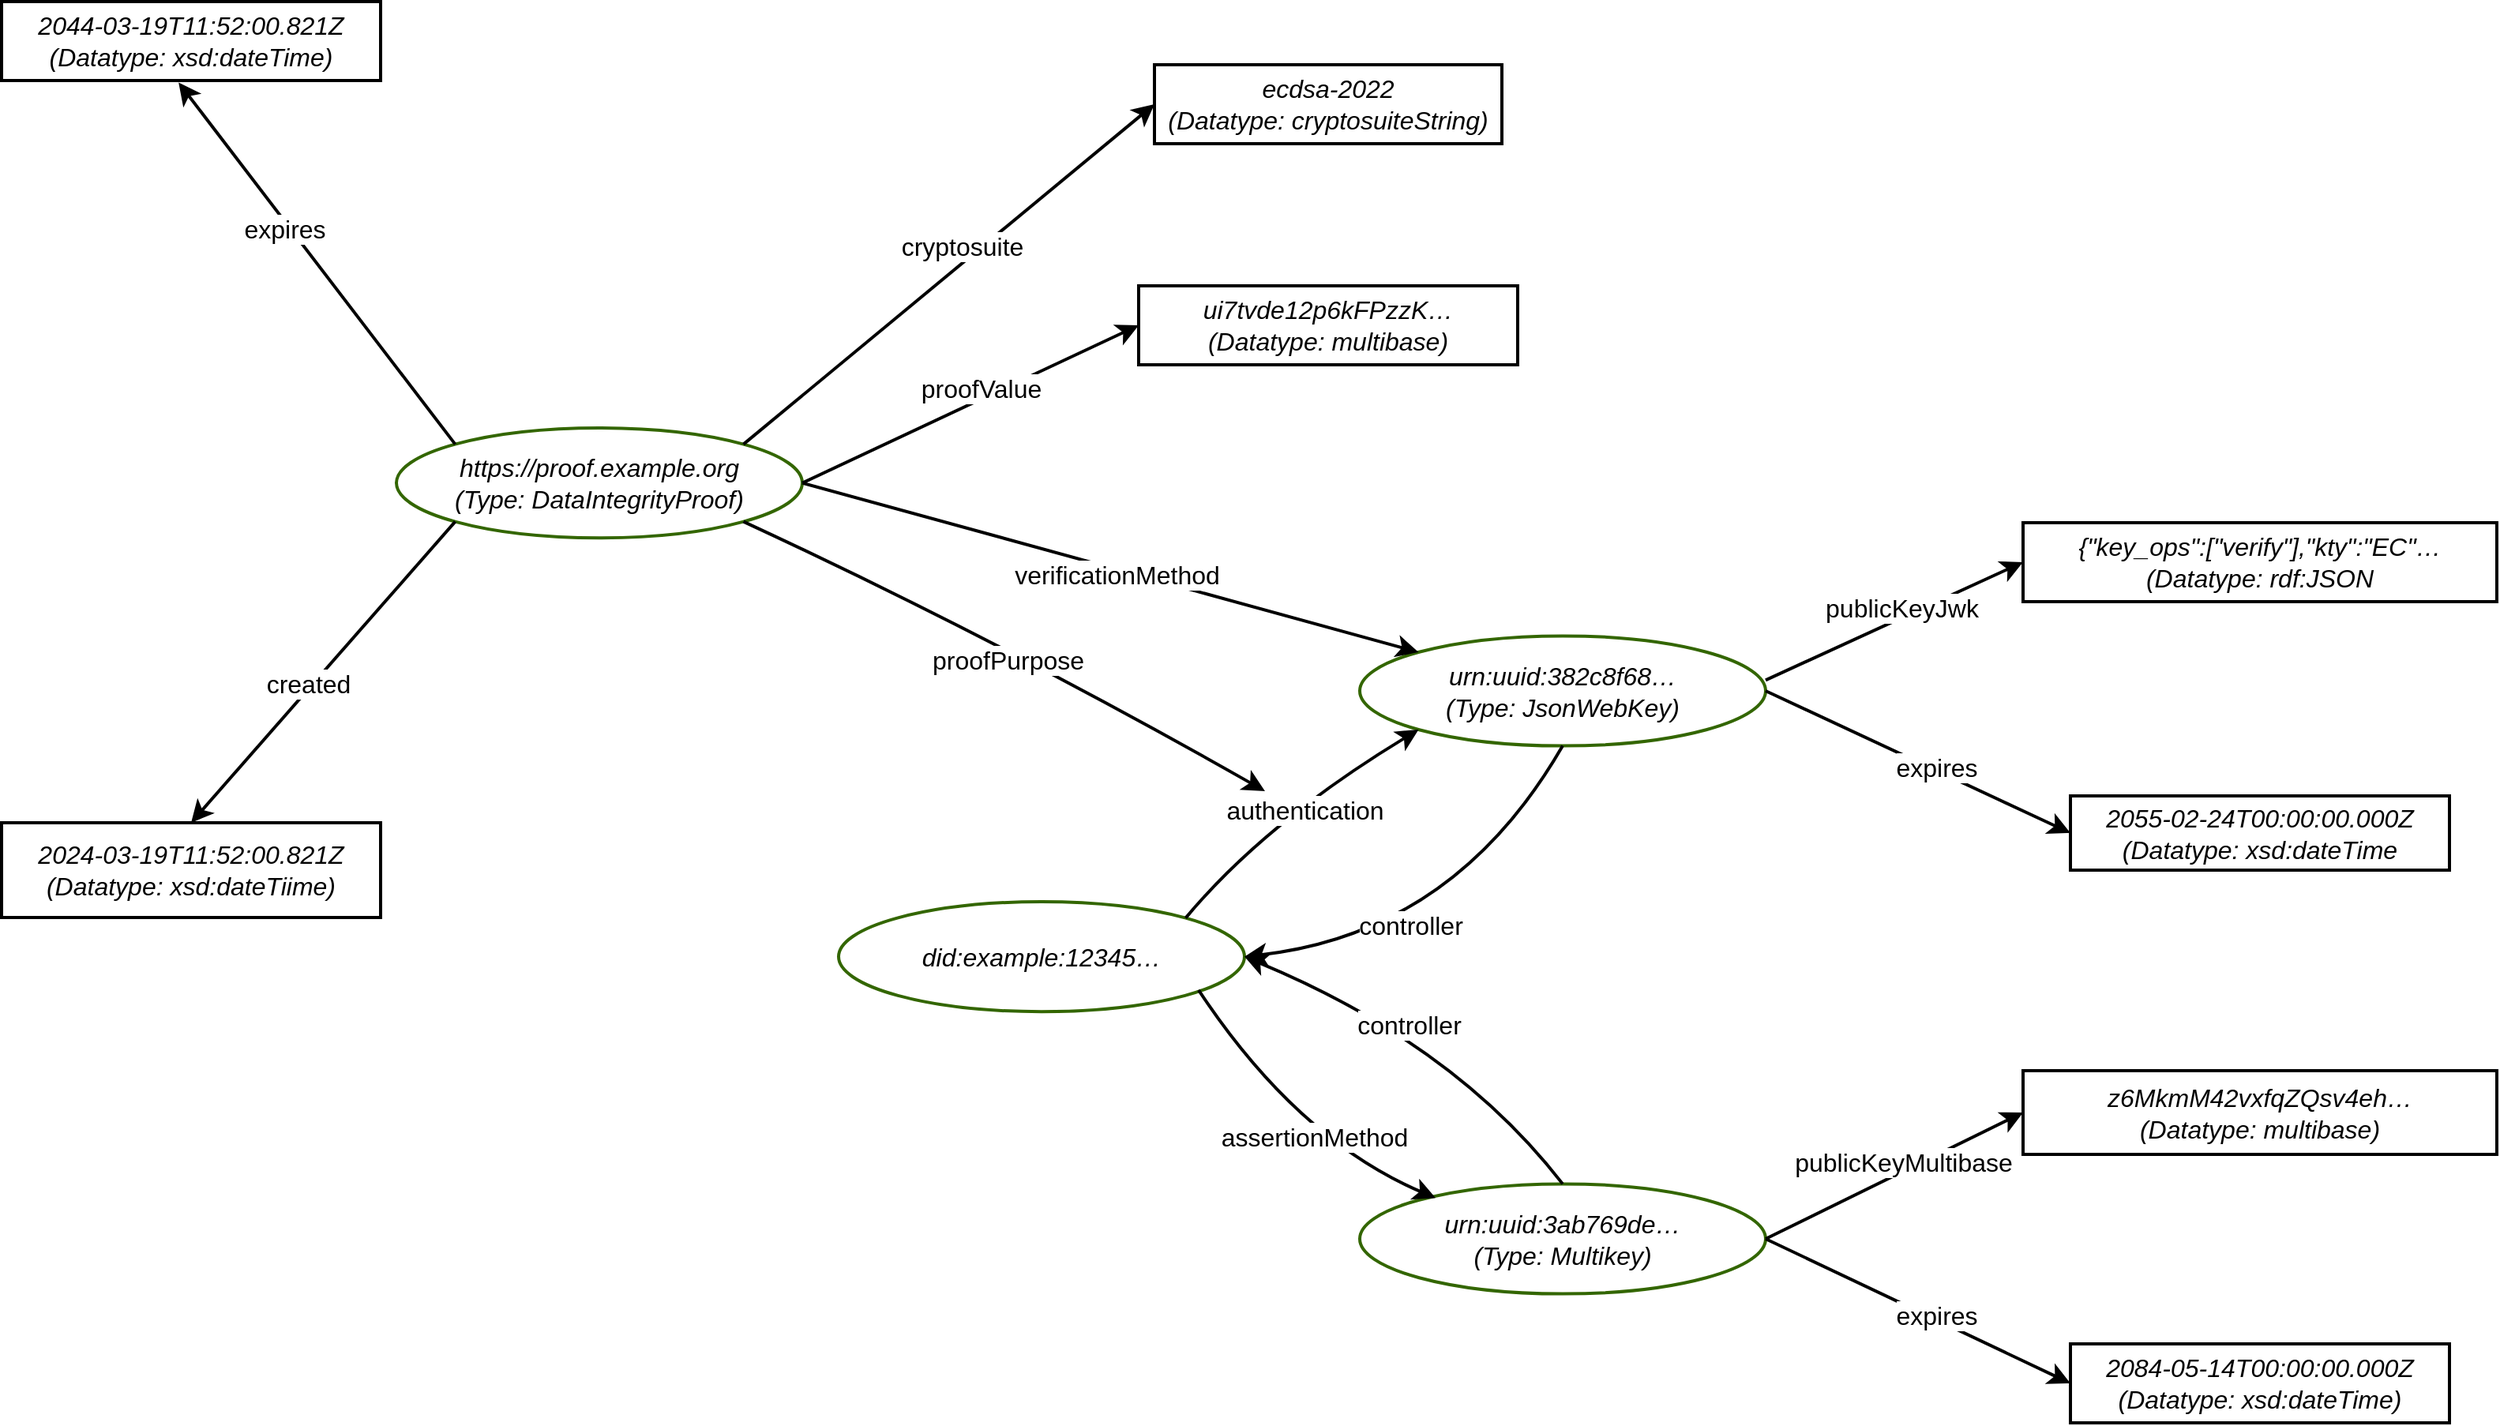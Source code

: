 <mxfile version="24.0.4" type="device">
  <diagram name="Page-1" id="ZRe_wIOORr0k_d4isBBX">
    <mxGraphModel dx="4193" dy="2043" grid="1" gridSize="10" guides="1" tooltips="1" connect="1" arrows="1" fold="1" page="1" pageScale="1" pageWidth="1169" pageHeight="827" math="0" shadow="0">
      <root>
        <mxCell id="0" />
        <mxCell id="1" parent="0" />
        <UserObject label="&lt;i&gt;https://proof.example.org&lt;/i&gt;&lt;div&gt;&lt;i&gt;(Type: DataIntegrityProof)&lt;/i&gt;&lt;/div&gt;" id="I-3xDNqU13IutiKupr62-4">
          <mxCell style="ellipse;whiteSpace=wrap;html=1;fontSize=16;fillColor=none;strokeWidth=2;strokeColor=#336600;" parent="1" vertex="1">
            <mxGeometry x="-1560" y="-460" width="257" height="69.61" as="geometry" />
          </mxCell>
        </UserObject>
        <UserObject label="&lt;i&gt;&lt;font color=&quot;#000000&quot;&gt;ecdsa-2022&lt;/font&gt;&lt;/i&gt;&lt;div&gt;&lt;i&gt;&lt;font color=&quot;#000000&quot;&gt;(Datatype: cryptosuiteString)&lt;/font&gt;&lt;/i&gt;&lt;/div&gt;" id="I-3xDNqU13IutiKupr62-12">
          <mxCell style="rounded=0;whiteSpace=wrap;html=1;fontSize=16;fillColor=none;strokeWidth=2;" parent="1" vertex="1">
            <mxGeometry x="-1080" y="-690" width="220" height="50" as="geometry" />
          </mxCell>
        </UserObject>
        <mxCell id="I-3xDNqU13IutiKupr62-27" value="" style="endArrow=classic;html=1;rounded=0;fontSize=12;startSize=8;endSize=8;curved=1;entryX=0;entryY=0.5;entryDx=0;entryDy=0;exitX=1;exitY=0;exitDx=0;exitDy=0;strokeWidth=2;fontStyle=2" parent="1" source="I-3xDNqU13IutiKupr62-4" target="I-3xDNqU13IutiKupr62-12" edge="1">
          <mxGeometry width="50" height="50" relative="1" as="geometry">
            <mxPoint x="-804" y="-134.61" as="sourcePoint" />
            <mxPoint x="-791.5" y="-85.61" as="targetPoint" />
          </mxGeometry>
        </mxCell>
        <mxCell id="I-3xDNqU13IutiKupr62-28" value="cryptosuite" style="edgeLabel;html=1;align=center;verticalAlign=middle;resizable=0;points=[];fontSize=16;" parent="I-3xDNqU13IutiKupr62-27" vertex="1" connectable="0">
          <mxGeometry x="0.135" y="-2" relative="1" as="geometry">
            <mxPoint x="-11" y="-5" as="offset" />
          </mxGeometry>
        </mxCell>
        <UserObject label="&lt;i&gt;&lt;font color=&quot;#000000&quot;&gt;2024-03-19T&lt;/font&gt;11:52:00.821Z&lt;/i&gt;&lt;div&gt;&lt;i&gt;(Datatype: xsd:dateTiime)&lt;/i&gt;&lt;/div&gt;" id="HRplg5cOvGm0gZk61Yn5-3">
          <mxCell style="rounded=0;whiteSpace=wrap;html=1;fontSize=16;fillColor=none;strokeWidth=2;" parent="1" vertex="1">
            <mxGeometry x="-1810" y="-210" width="240" height="60" as="geometry" />
          </mxCell>
        </UserObject>
        <UserObject label="&lt;i&gt;ui7tvde12p6kFPzzK…&lt;/i&gt;&lt;div&gt;&lt;i&gt;(Datatype: multibase)&lt;/i&gt;&lt;/div&gt;" id="HRplg5cOvGm0gZk61Yn5-4">
          <mxCell style="rounded=0;whiteSpace=wrap;html=1;fontSize=16;fillColor=none;strokeWidth=2;" parent="1" vertex="1">
            <mxGeometry x="-1090" y="-550" width="240" height="50" as="geometry" />
          </mxCell>
        </UserObject>
        <UserObject label="&lt;i&gt;&lt;font color=&quot;#000000&quot;&gt;2044-03-19T&lt;/font&gt;11:52:00.821Z&lt;/i&gt;&lt;div&gt;&lt;i&gt;(Datatype: xsd:dateTime)&lt;/i&gt;&lt;/div&gt;" id="HRplg5cOvGm0gZk61Yn5-5">
          <mxCell style="rounded=0;whiteSpace=wrap;html=1;fontSize=16;fillColor=none;strokeWidth=2;" parent="1" vertex="1">
            <mxGeometry x="-1810" y="-730" width="240" height="50" as="geometry" />
          </mxCell>
        </UserObject>
        <mxCell id="HRplg5cOvGm0gZk61Yn5-6" value="" style="endArrow=classic;html=1;rounded=0;fontSize=12;startSize=8;endSize=8;curved=1;entryX=0.5;entryY=0;entryDx=0;entryDy=0;exitX=0;exitY=1;exitDx=0;exitDy=0;strokeWidth=2;fontStyle=2" parent="1" source="I-3xDNqU13IutiKupr62-4" target="HRplg5cOvGm0gZk61Yn5-3" edge="1">
          <mxGeometry width="50" height="50" relative="1" as="geometry">
            <mxPoint x="-883" y="-405" as="sourcePoint" />
            <mxPoint x="-610" y="-420" as="targetPoint" />
          </mxGeometry>
        </mxCell>
        <mxCell id="HRplg5cOvGm0gZk61Yn5-7" value="created" style="edgeLabel;html=1;align=center;verticalAlign=middle;resizable=0;points=[];fontSize=16;" parent="HRplg5cOvGm0gZk61Yn5-6" vertex="1" connectable="0">
          <mxGeometry x="0.135" y="-2" relative="1" as="geometry">
            <mxPoint x="3" y="-5" as="offset" />
          </mxGeometry>
        </mxCell>
        <mxCell id="HRplg5cOvGm0gZk61Yn5-8" value="" style="endArrow=classic;html=1;rounded=0;fontSize=12;startSize=8;endSize=8;curved=1;entryX=0;entryY=0.5;entryDx=0;entryDy=0;exitX=1;exitY=0.5;exitDx=0;exitDy=0;strokeWidth=2;fontStyle=2" parent="1" source="I-3xDNqU13IutiKupr62-4" target="HRplg5cOvGm0gZk61Yn5-4" edge="1">
          <mxGeometry width="50" height="50" relative="1" as="geometry">
            <mxPoint x="-970" y="-345" as="sourcePoint" />
            <mxPoint x="-827" y="-200" as="targetPoint" />
          </mxGeometry>
        </mxCell>
        <mxCell id="HRplg5cOvGm0gZk61Yn5-9" value="proofValue" style="edgeLabel;html=1;align=center;verticalAlign=middle;resizable=0;points=[];fontSize=16;" parent="HRplg5cOvGm0gZk61Yn5-8" vertex="1" connectable="0">
          <mxGeometry x="0.135" y="-2" relative="1" as="geometry">
            <mxPoint x="-9" y="-5" as="offset" />
          </mxGeometry>
        </mxCell>
        <mxCell id="HRplg5cOvGm0gZk61Yn5-10" value="" style="endArrow=classic;html=1;rounded=0;fontSize=12;startSize=8;endSize=8;curved=1;entryX=0.467;entryY=1.025;entryDx=0;entryDy=0;exitX=0;exitY=0;exitDx=0;exitDy=0;strokeWidth=2;fontStyle=2;entryPerimeter=0;" parent="1" source="I-3xDNqU13IutiKupr62-4" target="HRplg5cOvGm0gZk61Yn5-5" edge="1">
          <mxGeometry width="50" height="50" relative="1" as="geometry">
            <mxPoint x="-1000" y="-310" as="sourcePoint" />
            <mxPoint x="-857" y="-165" as="targetPoint" />
          </mxGeometry>
        </mxCell>
        <mxCell id="HRplg5cOvGm0gZk61Yn5-11" value="expires" style="edgeLabel;html=1;align=center;verticalAlign=middle;resizable=0;points=[];fontSize=16;" parent="HRplg5cOvGm0gZk61Yn5-10" vertex="1" connectable="0">
          <mxGeometry x="0.135" y="-2" relative="1" as="geometry">
            <mxPoint x="-11" y="-5" as="offset" />
          </mxGeometry>
        </mxCell>
        <UserObject label="&lt;div&gt;&lt;i&gt;urn:uuid:382c8f68…&lt;/i&gt;&lt;/div&gt;&lt;div&gt;&lt;i style=&quot;background-color: initial;&quot;&gt;(Type: JsonWebKey)&lt;/i&gt;&lt;/div&gt;" id="HRplg5cOvGm0gZk61Yn5-12">
          <mxCell style="ellipse;whiteSpace=wrap;html=1;fontSize=16;fillColor=none;strokeWidth=2;strokeColor=#336600;" parent="1" vertex="1">
            <mxGeometry x="-950" y="-328.305" width="257" height="69.61" as="geometry" />
          </mxCell>
        </UserObject>
        <mxCell id="HRplg5cOvGm0gZk61Yn5-13" value="" style="endArrow=classic;html=1;rounded=0;fontSize=12;startSize=8;endSize=8;curved=1;exitX=1;exitY=0.5;exitDx=0;exitDy=0;strokeWidth=2;fontStyle=2;entryX=0;entryY=0;entryDx=0;entryDy=0;" parent="1" source="I-3xDNqU13IutiKupr62-4" target="HRplg5cOvGm0gZk61Yn5-12" edge="1">
          <mxGeometry width="50" height="50" relative="1" as="geometry">
            <mxPoint x="-1200" y="-480" as="sourcePoint" />
            <mxPoint x="-950" y="-300" as="targetPoint" />
          </mxGeometry>
        </mxCell>
        <mxCell id="HRplg5cOvGm0gZk61Yn5-14" value="verificationMethod" style="edgeLabel;html=1;align=center;verticalAlign=middle;resizable=0;points=[];fontSize=16;" parent="HRplg5cOvGm0gZk61Yn5-13" vertex="1" connectable="0">
          <mxGeometry x="0.135" y="-2" relative="1" as="geometry">
            <mxPoint x="-22" y="-5" as="offset" />
          </mxGeometry>
        </mxCell>
        <mxCell id="HRplg5cOvGm0gZk61Yn5-16" value="" style="endArrow=classic;html=1;rounded=0;fontSize=12;startSize=8;endSize=8;curved=1;entryX=0;entryY=0.5;entryDx=0;entryDy=0;exitX=1;exitY=0.402;exitDx=0;exitDy=0;strokeWidth=2;fontStyle=2;exitPerimeter=0;" parent="1" source="HRplg5cOvGm0gZk61Yn5-12" target="HRplg5cOvGm0gZk61Yn5-15" edge="1">
          <mxGeometry width="50" height="50" relative="1" as="geometry">
            <mxPoint x="-910" y="-300" as="sourcePoint" />
            <mxPoint x="-477" y="-300" as="targetPoint" />
          </mxGeometry>
        </mxCell>
        <mxCell id="HRplg5cOvGm0gZk61Yn5-17" value="publicKeyJwk" style="edgeLabel;html=1;align=center;verticalAlign=middle;resizable=0;points=[];fontSize=16;" parent="HRplg5cOvGm0gZk61Yn5-16" vertex="1" connectable="0">
          <mxGeometry x="0.135" y="-2" relative="1" as="geometry">
            <mxPoint x="-7" y="-5" as="offset" />
          </mxGeometry>
        </mxCell>
        <mxCell id="HRplg5cOvGm0gZk61Yn5-20" value="" style="endArrow=classic;html=1;rounded=0;fontSize=12;startSize=8;endSize=8;curved=1;entryX=0;entryY=0.5;entryDx=0;entryDy=0;exitX=1;exitY=0.5;exitDx=0;exitDy=0;strokeWidth=2;fontStyle=2" parent="1" source="HRplg5cOvGm0gZk61Yn5-12" target="HRplg5cOvGm0gZk61Yn5-19" edge="1">
          <mxGeometry width="50" height="50" relative="1" as="geometry">
            <mxPoint x="-770" y="-220" as="sourcePoint" />
            <mxPoint x="-623" y="-330" as="targetPoint" />
          </mxGeometry>
        </mxCell>
        <mxCell id="HRplg5cOvGm0gZk61Yn5-21" value="expires" style="edgeLabel;html=1;align=center;verticalAlign=middle;resizable=0;points=[];fontSize=16;" parent="HRplg5cOvGm0gZk61Yn5-20" vertex="1" connectable="0">
          <mxGeometry x="0.135" y="-2" relative="1" as="geometry">
            <mxPoint x="-1" y="-5" as="offset" />
          </mxGeometry>
        </mxCell>
        <UserObject label="&lt;div&gt;&lt;i style=&quot;background-color: initial;&quot;&gt;did:example:12345…&lt;/i&gt;&lt;br&gt;&lt;/div&gt;" id="HRplg5cOvGm0gZk61Yn5-22">
          <mxCell style="ellipse;whiteSpace=wrap;html=1;fontSize=16;fillColor=none;strokeWidth=2;strokeColor=#336600;" parent="1" vertex="1">
            <mxGeometry x="-1280" y="-160" width="257" height="69.61" as="geometry" />
          </mxCell>
        </UserObject>
        <mxCell id="cMVLIkWkcKRKJAXNFr4V-1" value="" style="endArrow=classic;html=1;rounded=0;fontSize=12;startSize=8;endSize=8;curved=1;exitX=1;exitY=0;exitDx=0;exitDy=0;strokeWidth=2;fontStyle=2;entryX=0;entryY=1;entryDx=0;entryDy=0;" parent="1" source="HRplg5cOvGm0gZk61Yn5-22" target="HRplg5cOvGm0gZk61Yn5-12" edge="1">
          <mxGeometry width="50" height="50" relative="1" as="geometry">
            <mxPoint x="-683" y="-285" as="sourcePoint" />
            <mxPoint x="-830" y="-260" as="targetPoint" />
            <Array as="points">
              <mxPoint x="-1010" y="-210" />
            </Array>
          </mxGeometry>
        </mxCell>
        <mxCell id="cMVLIkWkcKRKJAXNFr4V-2" value="authentication" style="edgeLabel;html=1;align=center;verticalAlign=middle;resizable=0;points=[];fontSize=16;" parent="cMVLIkWkcKRKJAXNFr4V-1" vertex="1" connectable="0">
          <mxGeometry x="0.135" y="-2" relative="1" as="geometry">
            <mxPoint x="-2" y="6" as="offset" />
          </mxGeometry>
        </mxCell>
        <UserObject label="&lt;div&gt;&lt;i&gt;urn:uuid:3ab769de…&lt;/i&gt;&lt;/div&gt;&lt;div&gt;&lt;i style=&quot;background-color: initial;&quot;&gt;(Type: Multikey)&lt;/i&gt;&lt;/div&gt;" id="cMVLIkWkcKRKJAXNFr4V-3">
          <mxCell style="ellipse;whiteSpace=wrap;html=1;fontSize=16;fillColor=none;strokeWidth=2;strokeColor=#336600;container=0;" parent="1" vertex="1">
            <mxGeometry x="-950" y="18.695" width="257" height="69.61" as="geometry" />
          </mxCell>
        </UserObject>
        <mxCell id="cMVLIkWkcKRKJAXNFr4V-4" value="" style="endArrow=classic;html=1;rounded=0;fontSize=12;startSize=8;endSize=8;curved=1;exitX=0.887;exitY=0.804;exitDx=0;exitDy=0;strokeWidth=2;fontStyle=2;exitPerimeter=0;entryX=0.187;entryY=0.129;entryDx=0;entryDy=0;entryPerimeter=0;" parent="1" source="HRplg5cOvGm0gZk61Yn5-22" target="cMVLIkWkcKRKJAXNFr4V-3" edge="1">
          <mxGeometry width="50" height="50" relative="1" as="geometry">
            <mxPoint x="-1060" y="-50" as="sourcePoint" />
            <mxPoint x="-890" y="-10" as="targetPoint" />
            <Array as="points">
              <mxPoint x="-990" y="-10" />
            </Array>
          </mxGeometry>
        </mxCell>
        <mxCell id="cMVLIkWkcKRKJAXNFr4V-5" value="assertionMethod" style="edgeLabel;html=1;align=center;verticalAlign=middle;resizable=0;points=[];fontSize=16;" parent="cMVLIkWkcKRKJAXNFr4V-4" vertex="1" connectable="0">
          <mxGeometry x="0.135" y="-2" relative="1" as="geometry">
            <mxPoint x="6" y="-5" as="offset" />
          </mxGeometry>
        </mxCell>
        <mxCell id="cMVLIkWkcKRKJAXNFr4V-7" value="" style="endArrow=classic;html=1;rounded=0;fontSize=12;startSize=8;endSize=8;curved=1;entryX=0;entryY=0.5;entryDx=0;entryDy=0;exitX=1;exitY=0.5;exitDx=0;exitDy=0;strokeWidth=2;fontStyle=2" parent="1" source="cMVLIkWkcKRKJAXNFr4V-3" target="cMVLIkWkcKRKJAXNFr4V-6" edge="1">
          <mxGeometry width="50" height="50" relative="1" as="geometry">
            <mxPoint x="-700" y="75" as="sourcePoint" />
            <mxPoint x="-507" y="160" as="targetPoint" />
          </mxGeometry>
        </mxCell>
        <mxCell id="cMVLIkWkcKRKJAXNFr4V-8" value="expires" style="edgeLabel;html=1;align=center;verticalAlign=middle;resizable=0;points=[];fontSize=16;" parent="cMVLIkWkcKRKJAXNFr4V-7" vertex="1" connectable="0">
          <mxGeometry x="0.135" y="-2" relative="1" as="geometry">
            <mxPoint x="-1" y="-5" as="offset" />
          </mxGeometry>
        </mxCell>
        <mxCell id="cMVLIkWkcKRKJAXNFr4V-11" value="" style="endArrow=classic;html=1;rounded=0;fontSize=12;startSize=8;endSize=8;curved=1;entryX=0;entryY=0.5;entryDx=0;entryDy=0;exitX=1;exitY=0.5;exitDx=0;exitDy=0;strokeWidth=2;fontStyle=2;" parent="1" source="cMVLIkWkcKRKJAXNFr4V-3" target="cMVLIkWkcKRKJAXNFr4V-21" edge="1">
          <mxGeometry width="50" height="50" relative="1" as="geometry">
            <mxPoint x="-700" as="sourcePoint" />
            <mxPoint x="-530" y="10" as="targetPoint" />
          </mxGeometry>
        </mxCell>
        <mxCell id="cMVLIkWkcKRKJAXNFr4V-12" value="publicKeyMultibase" style="edgeLabel;html=1;align=center;verticalAlign=middle;resizable=0;points=[];fontSize=16;" parent="cMVLIkWkcKRKJAXNFr4V-11" vertex="1" connectable="0">
          <mxGeometry x="0.135" y="-2" relative="1" as="geometry">
            <mxPoint x="-7" y="-5" as="offset" />
          </mxGeometry>
        </mxCell>
        <mxCell id="cMVLIkWkcKRKJAXNFr4V-13" value="" style="endArrow=classic;html=1;rounded=0;fontSize=12;startSize=8;endSize=8;curved=1;entryX=1;entryY=0.5;entryDx=0;entryDy=0;exitX=0.5;exitY=0;exitDx=0;exitDy=0;strokeWidth=2;fontStyle=2" parent="1" source="cMVLIkWkcKRKJAXNFr4V-3" target="HRplg5cOvGm0gZk61Yn5-22" edge="1">
          <mxGeometry width="50" height="50" relative="1" as="geometry">
            <mxPoint x="-1023" y="180" as="sourcePoint" />
            <mxPoint x="-830" y="265" as="targetPoint" />
            <Array as="points">
              <mxPoint x="-890" y="-70" />
            </Array>
          </mxGeometry>
        </mxCell>
        <mxCell id="cMVLIkWkcKRKJAXNFr4V-14" value="controller" style="edgeLabel;html=1;align=center;verticalAlign=middle;resizable=0;points=[];fontSize=16;" parent="cMVLIkWkcKRKJAXNFr4V-13" vertex="1" connectable="0">
          <mxGeometry x="0.135" y="-2" relative="1" as="geometry">
            <mxPoint x="1" y="2" as="offset" />
          </mxGeometry>
        </mxCell>
        <mxCell id="cMVLIkWkcKRKJAXNFr4V-15" value="" style="endArrow=classic;html=1;rounded=0;fontSize=12;startSize=8;endSize=8;curved=1;entryX=1;entryY=0.5;entryDx=0;entryDy=0;exitX=0.5;exitY=1;exitDx=0;exitDy=0;strokeWidth=2;fontStyle=2" parent="1" source="HRplg5cOvGm0gZk61Yn5-12" target="HRplg5cOvGm0gZk61Yn5-22" edge="1">
          <mxGeometry width="50" height="50" relative="1" as="geometry">
            <mxPoint x="-1023" y="-185" as="sourcePoint" />
            <mxPoint x="-1224" y="-290" as="targetPoint" />
            <Array as="points">
              <mxPoint x="-890" y="-140" />
            </Array>
          </mxGeometry>
        </mxCell>
        <mxCell id="cMVLIkWkcKRKJAXNFr4V-16" value="controller" style="edgeLabel;html=1;align=center;verticalAlign=middle;resizable=0;points=[];fontSize=16;" parent="cMVLIkWkcKRKJAXNFr4V-15" vertex="1" connectable="0">
          <mxGeometry x="0.135" y="-2" relative="1" as="geometry">
            <mxPoint x="-12" y="-5" as="offset" />
          </mxGeometry>
        </mxCell>
        <mxCell id="cMVLIkWkcKRKJAXNFr4V-17" value="" style="endArrow=classic;html=1;rounded=0;fontSize=12;startSize=8;endSize=8;curved=1;exitX=1;exitY=1;exitDx=0;exitDy=0;strokeWidth=2;fontStyle=2;" parent="1" source="I-3xDNqU13IutiKupr62-4" edge="1">
          <mxGeometry width="50" height="50" relative="1" as="geometry">
            <mxPoint x="-1380" y="-360" as="sourcePoint" />
            <mxPoint x="-1010" y="-230" as="targetPoint" />
            <Array as="points">
              <mxPoint x="-1177" y="-325" />
            </Array>
          </mxGeometry>
        </mxCell>
        <mxCell id="cMVLIkWkcKRKJAXNFr4V-18" value="proofPurpose" style="edgeLabel;html=1;align=center;verticalAlign=middle;resizable=0;points=[];fontSize=16;" parent="cMVLIkWkcKRKJAXNFr4V-17" vertex="1" connectable="0">
          <mxGeometry x="0.135" y="-2" relative="1" as="geometry">
            <mxPoint x="-22" y="-5" as="offset" />
          </mxGeometry>
        </mxCell>
        <UserObject label="&lt;i&gt;{&quot;key_ops&quot;:[&quot;verify&quot;],&quot;kty&quot;:&quot;EC&quot;…&lt;/i&gt;&lt;div&gt;&lt;i&gt;(Datatype: rdf:JSON&lt;/i&gt;&lt;/div&gt;" id="HRplg5cOvGm0gZk61Yn5-15">
          <mxCell style="rounded=0;whiteSpace=wrap;html=1;fontSize=16;fillColor=none;strokeWidth=2;" parent="1" vertex="1">
            <mxGeometry x="-530" y="-400" width="300" height="50" as="geometry" />
          </mxCell>
        </UserObject>
        <UserObject label="&lt;i&gt;&lt;font color=&quot;#000000&quot;&gt;2055-02-24T&lt;/font&gt;00:00:00.000Z&lt;/i&gt;&lt;div&gt;&lt;i&gt;(Datatype: xsd:dateTime&lt;/i&gt;&lt;/div&gt;" id="HRplg5cOvGm0gZk61Yn5-19">
          <mxCell style="rounded=0;whiteSpace=wrap;html=1;fontSize=16;fillColor=none;strokeWidth=2;" parent="1" vertex="1">
            <mxGeometry x="-500" y="-227" width="240" height="47" as="geometry" />
          </mxCell>
        </UserObject>
        <UserObject label="&lt;i&gt;&lt;font color=&quot;#000000&quot;&gt;2084-05-14T&lt;/font&gt;00:00:00.000Z&lt;/i&gt;&lt;div&gt;&lt;i&gt;(Datatype: xsd:dateTime)&lt;/i&gt;&lt;/div&gt;" id="cMVLIkWkcKRKJAXNFr4V-6">
          <mxCell style="rounded=0;whiteSpace=wrap;html=1;fontSize=16;fillColor=none;strokeWidth=2;" parent="1" vertex="1">
            <mxGeometry x="-500" y="120" width="240" height="50" as="geometry" />
          </mxCell>
        </UserObject>
        <UserObject label="&lt;i&gt;z6MkmM42vxfqZQsv4eh…&lt;/i&gt;&lt;div&gt;&lt;i&gt;(Datatype: multibase)&lt;/i&gt;&lt;/div&gt;" id="cMVLIkWkcKRKJAXNFr4V-21">
          <mxCell style="rounded=0;whiteSpace=wrap;html=1;fontSize=16;fillColor=none;strokeWidth=2;" parent="1" vertex="1">
            <mxGeometry x="-530" y="-53" width="300" height="53" as="geometry" />
          </mxCell>
        </UserObject>
      </root>
    </mxGraphModel>
  </diagram>
</mxfile>
